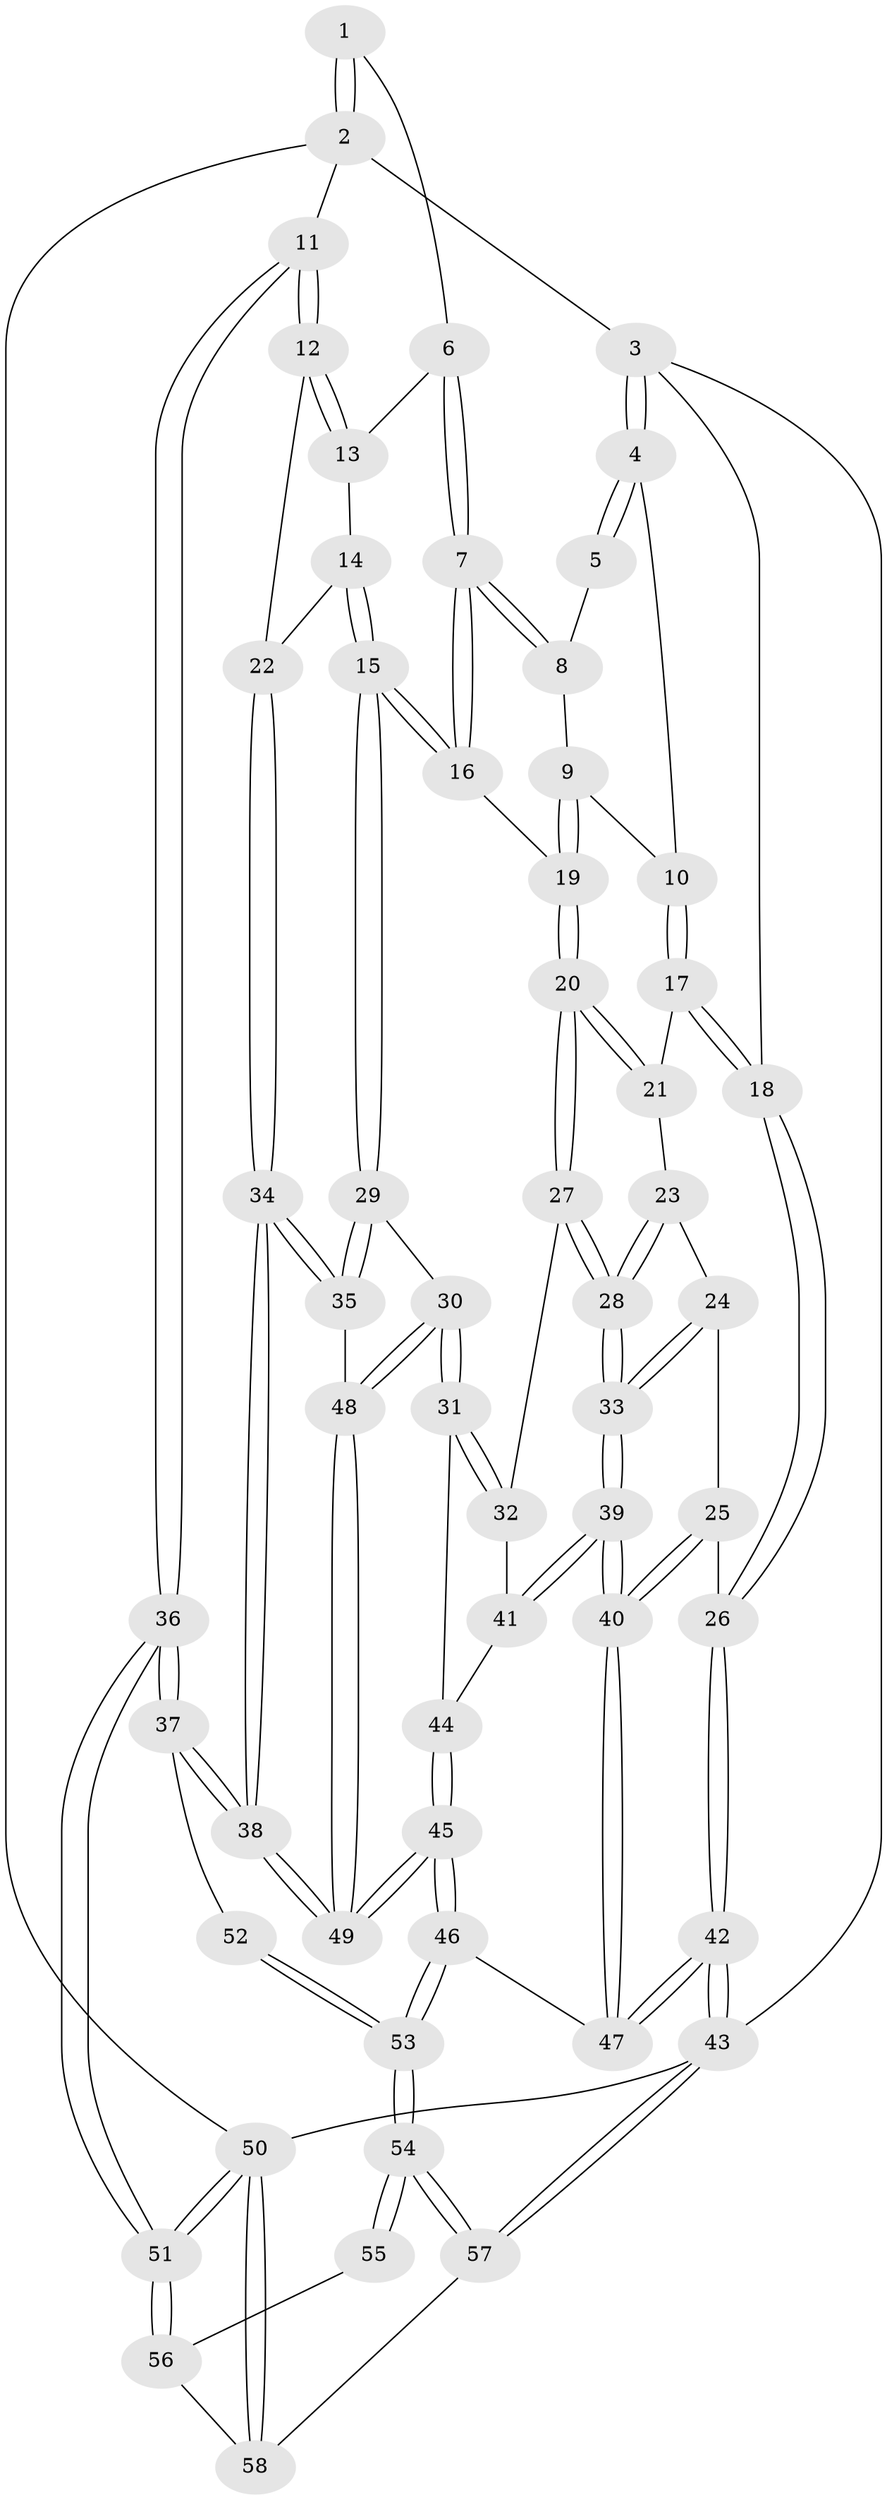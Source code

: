 // coarse degree distribution, {5: 0.3448275862068966, 3: 0.1724137931034483, 4: 0.3103448275862069, 6: 0.13793103448275862, 7: 0.034482758620689655}
// Generated by graph-tools (version 1.1) at 2025/21/03/04/25 18:21:31]
// undirected, 58 vertices, 142 edges
graph export_dot {
graph [start="1"]
  node [color=gray90,style=filled];
  1 [pos="+0.6669092384967195+0"];
  2 [pos="+1+0"];
  3 [pos="+0+0"];
  4 [pos="+0+0"];
  5 [pos="+0.3032176255754036+0"];
  6 [pos="+0.6655066892122741+0"];
  7 [pos="+0.5102433785376641+0.12715825506982564"];
  8 [pos="+0.364593722639356+0.053282847511790354"];
  9 [pos="+0.250671286628258+0.10793431996540381"];
  10 [pos="+0.2471452450269654+0.1062681676162277"];
  11 [pos="+1+0.16202134792129325"];
  12 [pos="+1+0.1898544641994198"];
  13 [pos="+0.7876581556852837+0.08112597999619253"];
  14 [pos="+0.7209498058427369+0.20708672431903136"];
  15 [pos="+0.5864644575480435+0.266525806487501"];
  16 [pos="+0.5098370836896493+0.19242517823438715"];
  17 [pos="+0.1370049939593396+0.2008590191223702"];
  18 [pos="+0+0.10048031859976547"];
  19 [pos="+0.34980765578884676+0.25227844375443625"];
  20 [pos="+0.3224119000423695+0.29275110148163747"];
  21 [pos="+0.19056990261184606+0.2878632955782744"];
  22 [pos="+0.8714762284739707+0.310562467377905"];
  23 [pos="+0.18054333478208995+0.29994407338468926"];
  24 [pos="+0.05962898452381652+0.33587812950012236"];
  25 [pos="+0+0.33205721290866924"];
  26 [pos="+0+0.25132444811559246"];
  27 [pos="+0.32399066126901654+0.3116741207588949"];
  28 [pos="+0.1653046880408688+0.41029835183321195"];
  29 [pos="+0.5946841618437029+0.31985070501240154"];
  30 [pos="+0.4592776005214549+0.4834132198766971"];
  31 [pos="+0.4200690089621012+0.4510607155207187"];
  32 [pos="+0.3291813352645958+0.3519353441617899"];
  33 [pos="+0.16292787183281635+0.42064329962834524"];
  34 [pos="+0.796258720620734+0.5074859943877649"];
  35 [pos="+0.7869765669232558+0.5006426363567483"];
  36 [pos="+1+0.7389138173962206"];
  37 [pos="+0.9488639348239979+0.6735711182438954"];
  38 [pos="+0.8207890353732025+0.5741394481611616"];
  39 [pos="+0.1697259624509757+0.4758685807791709"];
  40 [pos="+0.14067416729533988+0.5141302616388259"];
  41 [pos="+0.24700339453639972+0.4524272933347333"];
  42 [pos="+0+0.7564992889848091"];
  43 [pos="+0+1"];
  44 [pos="+0.2853575618295474+0.48720007170033347"];
  45 [pos="+0.4202740006866733+0.729296709909441"];
  46 [pos="+0.4157006709046541+0.7373001042265924"];
  47 [pos="+0.12943244036329368+0.5492513316837971"];
  48 [pos="+0.4601283591764144+0.5010363557051486"];
  49 [pos="+0.43205441714353116+0.7141436395424882"];
  50 [pos="+1+1"];
  51 [pos="+1+1"];
  52 [pos="+0.7764577422106419+0.8041815819872765"];
  53 [pos="+0.4116196350983283+0.7648555841192107"];
  54 [pos="+0.4096873094899048+0.7716985731773877"];
  55 [pos="+0.7237834737062798+0.8788546486210124"];
  56 [pos="+0.7113747172289757+0.9432242957024619"];
  57 [pos="+0.29447805806032284+1"];
  58 [pos="+0.5495569959664096+1"];
  1 -- 2;
  1 -- 2;
  1 -- 6;
  2 -- 3;
  2 -- 11;
  2 -- 50;
  3 -- 4;
  3 -- 4;
  3 -- 18;
  3 -- 43;
  4 -- 5;
  4 -- 5;
  4 -- 10;
  5 -- 8;
  6 -- 7;
  6 -- 7;
  6 -- 13;
  7 -- 8;
  7 -- 8;
  7 -- 16;
  7 -- 16;
  8 -- 9;
  9 -- 10;
  9 -- 19;
  9 -- 19;
  10 -- 17;
  10 -- 17;
  11 -- 12;
  11 -- 12;
  11 -- 36;
  11 -- 36;
  12 -- 13;
  12 -- 13;
  12 -- 22;
  13 -- 14;
  14 -- 15;
  14 -- 15;
  14 -- 22;
  15 -- 16;
  15 -- 16;
  15 -- 29;
  15 -- 29;
  16 -- 19;
  17 -- 18;
  17 -- 18;
  17 -- 21;
  18 -- 26;
  18 -- 26;
  19 -- 20;
  19 -- 20;
  20 -- 21;
  20 -- 21;
  20 -- 27;
  20 -- 27;
  21 -- 23;
  22 -- 34;
  22 -- 34;
  23 -- 24;
  23 -- 28;
  23 -- 28;
  24 -- 25;
  24 -- 33;
  24 -- 33;
  25 -- 26;
  25 -- 40;
  25 -- 40;
  26 -- 42;
  26 -- 42;
  27 -- 28;
  27 -- 28;
  27 -- 32;
  28 -- 33;
  28 -- 33;
  29 -- 30;
  29 -- 35;
  29 -- 35;
  30 -- 31;
  30 -- 31;
  30 -- 48;
  30 -- 48;
  31 -- 32;
  31 -- 32;
  31 -- 44;
  32 -- 41;
  33 -- 39;
  33 -- 39;
  34 -- 35;
  34 -- 35;
  34 -- 38;
  34 -- 38;
  35 -- 48;
  36 -- 37;
  36 -- 37;
  36 -- 51;
  36 -- 51;
  37 -- 38;
  37 -- 38;
  37 -- 52;
  38 -- 49;
  38 -- 49;
  39 -- 40;
  39 -- 40;
  39 -- 41;
  39 -- 41;
  40 -- 47;
  40 -- 47;
  41 -- 44;
  42 -- 43;
  42 -- 43;
  42 -- 47;
  42 -- 47;
  43 -- 57;
  43 -- 57;
  43 -- 50;
  44 -- 45;
  44 -- 45;
  45 -- 46;
  45 -- 46;
  45 -- 49;
  45 -- 49;
  46 -- 47;
  46 -- 53;
  46 -- 53;
  48 -- 49;
  48 -- 49;
  50 -- 51;
  50 -- 51;
  50 -- 58;
  50 -- 58;
  51 -- 56;
  51 -- 56;
  52 -- 53;
  52 -- 53;
  53 -- 54;
  53 -- 54;
  54 -- 55;
  54 -- 55;
  54 -- 57;
  54 -- 57;
  55 -- 56;
  56 -- 58;
  57 -- 58;
}

